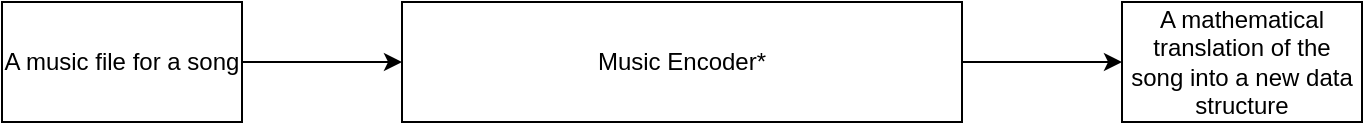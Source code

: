 <mxfile version="20.8.20" type="device"><diagram name="Page-1" id="brgCufogLy32fjCX3f3H"><mxGraphModel dx="1434" dy="739" grid="1" gridSize="10" guides="1" tooltips="1" connect="1" arrows="1" fold="1" page="1" pageScale="1" pageWidth="850" pageHeight="1100" math="0" shadow="0"><root><mxCell id="0"/><mxCell id="1" parent="0"/><mxCell id="wuWDku9VLhJXcfpqjwg2-1" value="Music Encoder*" style="rounded=0;whiteSpace=wrap;html=1;" parent="1" vertex="1"><mxGeometry x="280" y="370" width="280" height="60" as="geometry"/></mxCell><mxCell id="wuWDku9VLhJXcfpqjwg2-2" value="" style="endArrow=classic;html=1;rounded=0;entryX=0;entryY=0.5;entryDx=0;entryDy=0;exitX=1;exitY=0.5;exitDx=0;exitDy=0;" parent="1" source="wuWDku9VLhJXcfpqjwg2-3" target="wuWDku9VLhJXcfpqjwg2-1" edge="1"><mxGeometry width="50" height="50" relative="1" as="geometry"><mxPoint x="200" y="400" as="sourcePoint"/><mxPoint x="330" y="410" as="targetPoint"/></mxGeometry></mxCell><mxCell id="wuWDku9VLhJXcfpqjwg2-3" value="A music file for a song" style="rounded=0;whiteSpace=wrap;html=1;" parent="1" vertex="1"><mxGeometry x="80" y="370" width="120" height="60" as="geometry"/></mxCell><mxCell id="wuWDku9VLhJXcfpqjwg2-4" value="A mathematical translation of the song into a new data structure" style="rounded=0;whiteSpace=wrap;html=1;" parent="1" vertex="1"><mxGeometry x="640" y="370" width="120" height="60" as="geometry"/></mxCell><mxCell id="wuWDku9VLhJXcfpqjwg2-5" value="" style="endArrow=classic;html=1;rounded=0;exitX=1;exitY=0.5;exitDx=0;exitDy=0;entryX=0;entryY=0.5;entryDx=0;entryDy=0;" parent="1" source="wuWDku9VLhJXcfpqjwg2-1" target="wuWDku9VLhJXcfpqjwg2-4" edge="1"><mxGeometry width="50" height="50" relative="1" as="geometry"><mxPoint x="400" y="530" as="sourcePoint"/><mxPoint x="450" y="480" as="targetPoint"/></mxGeometry></mxCell></root></mxGraphModel></diagram></mxfile>